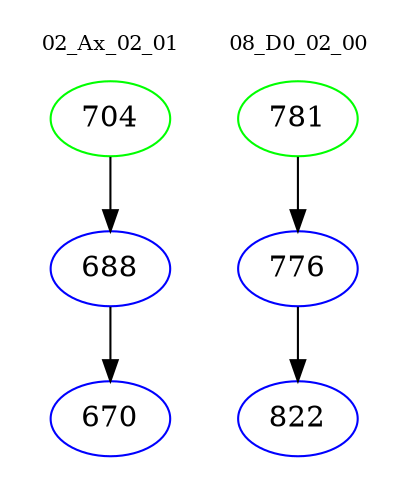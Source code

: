 digraph{
subgraph cluster_0 {
color = white
label = "02_Ax_02_01";
fontsize=10;
T0_704 [label="704", color="green"]
T0_704 -> T0_688 [color="black"]
T0_688 [label="688", color="blue"]
T0_688 -> T0_670 [color="black"]
T0_670 [label="670", color="blue"]
}
subgraph cluster_1 {
color = white
label = "08_D0_02_00";
fontsize=10;
T1_781 [label="781", color="green"]
T1_781 -> T1_776 [color="black"]
T1_776 [label="776", color="blue"]
T1_776 -> T1_822 [color="black"]
T1_822 [label="822", color="blue"]
}
}
